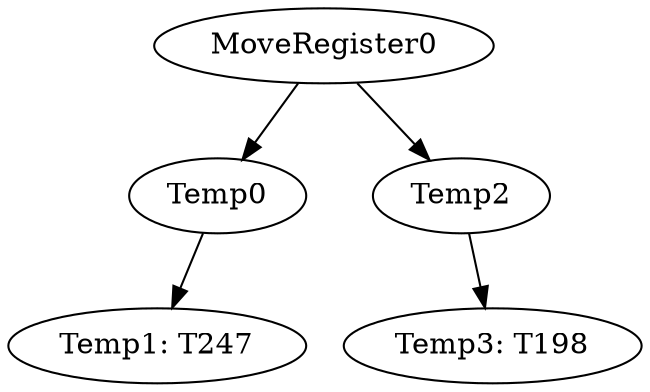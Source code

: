digraph {
	ordering = out;
	MoveRegister0 -> Temp0;
	MoveRegister0 -> Temp2;
	Temp2 -> "Temp3: T198";
	Temp0 -> "Temp1: T247";
}

